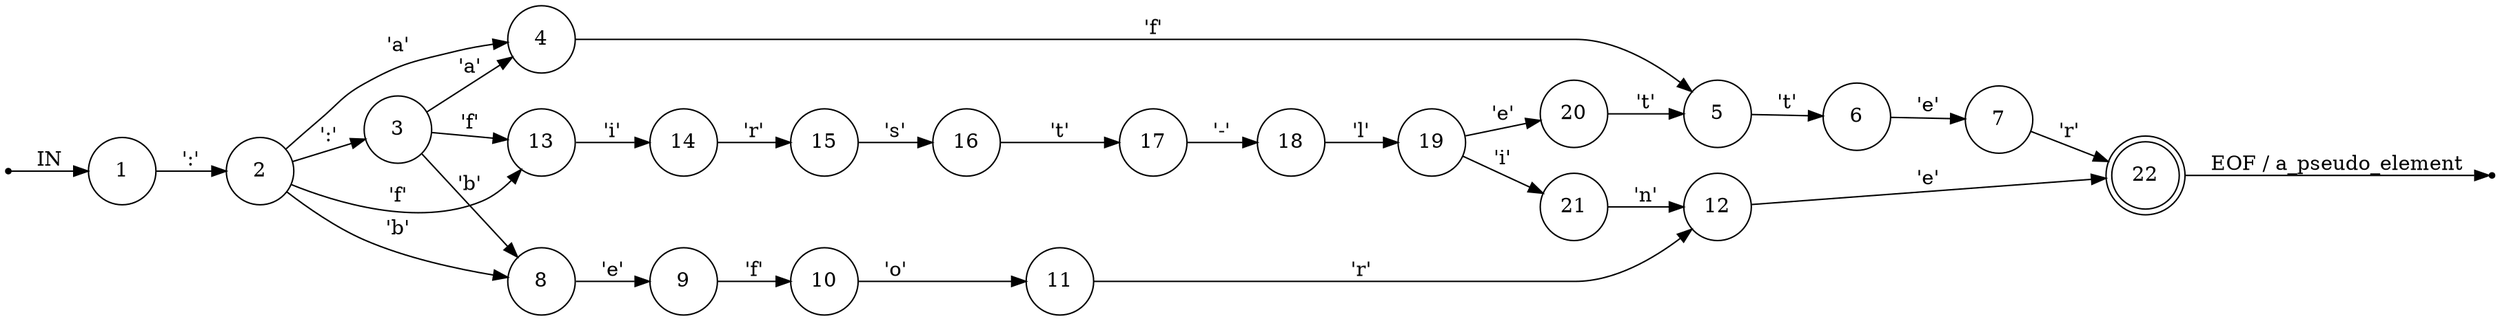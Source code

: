 digraph selector {
	rankdir=LR;
	node [ shape = point ];
	ENTRY;
	eof_22;
	node [ shape = circle, height = 0.2 ];
	node [ fixedsize = true, height = 0.65, shape = doublecircle ];
	22;
	node [ shape = circle ];
	1 -> 2 [ label = "':'" ];
	2 -> 3 [ label = "':'" ];
	2 -> 4 [ label = "'a'" ];
	2 -> 8 [ label = "'b'" ];
	2 -> 13 [ label = "'f'" ];
	3 -> 4 [ label = "'a'" ];
	3 -> 8 [ label = "'b'" ];
	3 -> 13 [ label = "'f'" ];
	4 -> 5 [ label = "'f'" ];
	5 -> 6 [ label = "'t'" ];
	6 -> 7 [ label = "'e'" ];
	7 -> 22 [ label = "'r'" ];
	8 -> 9 [ label = "'e'" ];
	9 -> 10 [ label = "'f'" ];
	10 -> 11 [ label = "'o'" ];
	11 -> 12 [ label = "'r'" ];
	12 -> 22 [ label = "'e'" ];
	13 -> 14 [ label = "'i'" ];
	14 -> 15 [ label = "'r'" ];
	15 -> 16 [ label = "'s'" ];
	16 -> 17 [ label = "'t'" ];
	17 -> 18 [ label = "'-'" ];
	18 -> 19 [ label = "'l'" ];
	19 -> 20 [ label = "'e'" ];
	19 -> 21 [ label = "'i'" ];
	20 -> 5 [ label = "'t'" ];
	21 -> 12 [ label = "'n'" ];
	ENTRY -> 1 [ label = "IN" ];
	22 -> eof_22 [ label = "EOF / a_pseudo_element" ];
}
